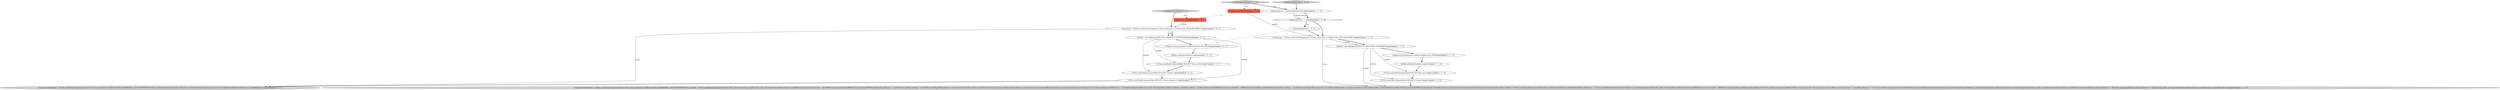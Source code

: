digraph {
15 [style = filled, label = "Group group = UIUtils.createControlGroup(parent,\"Virtual references\",1,GridData.FILL_BOTH,SWT.DEFAULT)@@@3@@@['0', '0', '1']", fillcolor = white, shape = ellipse image = "AAA0AAABBB3BBB"];
7 [style = filled, label = "Group group = UIUtils.createControlGroup(parent,\"Virtual Unique Keys\",1,GridData.FILL_BOTH,SWT.DEFAULT)@@@7@@@['1', '1', '0']", fillcolor = white, shape = ellipse image = "AAA0AAABBB1BBB"];
17 [style = filled, label = "Composite parent@@@2@@@['0', '0', '1']", fillcolor = tomato, shape = box image = "AAA0AAABBB3BBB"];
12 [style = filled, label = "createUniqueKeysPage['0', '1', '0']", fillcolor = lightgray, shape = diamond image = "AAA0AAABBB2BBB"];
6 [style = filled, label = "uniqueConstraint = vEntity.getBestIdentifier()@@@3@@@['1', '1', '0']", fillcolor = white, shape = ellipse image = "AAA0AAABBB1BBB"];
18 [style = filled, label = "refTable.setLayoutData(new GridData(GridData.FILL_BOTH))@@@5@@@['0', '0', '1']", fillcolor = white, shape = ellipse image = "AAA0AAABBB3BBB"];
2 [style = filled, label = "{Composite buttonsPanel = UIUtils.createComposite(group,3)buttonsPanel.setLayoutData(new GridData(GridData.HORIZONTAL_ALIGN_BEGINNING))Button btnAdd = UIUtils.createDialogButton(buttonsPanel,\"Add\",new SelectionAdapter(){@Override public void widgetSelected(SelectionEvent e){DBVEntityConstraint newConstraint = new DBVEntityConstraint(vEntity,DBSEntityConstraintType.VIRTUAL_KEY,vEntity.getName() + \"_uk\")EditConstraintPage editPage = new EditConstraintPage(\"Edit unique key\",newConstraint)if (editPage.edit()) {changeConstraint(newConstraint,editPage)vEntity.addConstraint(newConstraint)createUniqueKeyItem(ukTable,newConstraint)vEntity.persistConfiguration()}}})SelectionAdapter ukEditListener = new SelectionAdapter(){@Override public void widgetSelected(SelectionEvent e){TableItem ukItem = ukTable.getSelection()(0(DBVEntityConstraint virtualUK = (DBVEntityConstraint)ukItem.getData()EditConstraintPage editPage = new EditConstraintPage(\"Edit unique key\",virtualUK)if (editPage.edit()) {changeConstraint(virtualUK,editPage)ukItem.setText(0,DBUtils.getObjectFullName(virtualUK,DBPEvaluationContext.UI))ukItem.setText(1,getConstraintAttrNames(virtualUK))vEntity.persistConfiguration()}}}Button btnEdit = UIUtils.createDialogButton(buttonsPanel,\"Edit\",ukEditListener)btnEdit.setEnabled(false)Button btnRemove = UIUtils.createDialogButton(buttonsPanel,\"Remove\",new SelectionAdapter(){@Override public void widgetSelected(SelectionEvent e){DBVEntityConstraint virtualUK = (DBVEntityConstraint)ukTable.getSelection()(0(.getData()if (!UIUtils.confirmAction(parent.getShell(),\"Delete virtual unique key\",\"Are you sure you want to delete virtual unique key '\" + virtualUK.getName() + \"'?\")) {return}vEntity.removeConstraint(virtualUK)ukTable.remove(ukTable.getSelectionIndices())vEntity.persistConfiguration()}})btnRemove.setEnabled(false)ukTable.addSelectionListener(new SelectionAdapter(){@Override public void widgetSelected(SelectionEvent e){btnRemove.setEnabled(ukTable.getSelectionIndex() >= 0)btnEdit.setEnabled(ukTable.getSelectionIndex() >= 0)}@Override public void widgetDefaultSelected(SelectionEvent e){ukEditListener.widgetSelected(e)}})}@@@13@@@['1', '1', '0']", fillcolor = lightgray, shape = ellipse image = "AAA0AAABBB1BBB"];
1 [style = filled, label = "return@@@5@@@['1', '1', '0']", fillcolor = white, shape = ellipse image = "AAA0AAABBB1BBB"];
20 [style = filled, label = "UIUtils.createTableColumn(refTable,SWT.LEFT,\"Source Table\")@@@7@@@['0', '0', '1']", fillcolor = white, shape = ellipse image = "AAA0AAABBB3BBB"];
4 [style = filled, label = "Composite parent@@@2@@@['1', '1', '0']", fillcolor = tomato, shape = box image = "AAA0AAABBB1BBB"];
9 [style = filled, label = "ukTable.setHeaderVisible(true)@@@10@@@['1', '1', '0']", fillcolor = white, shape = ellipse image = "AAA0AAABBB1BBB"];
11 [style = filled, label = "createUniqueKeysPage['1', '0', '0']", fillcolor = lightgray, shape = diamond image = "AAA0AAABBB1BBB"];
3 [style = filled, label = "UIUtils.createTableColumn(ukTable,SWT.LEFT,\"Columns\")@@@12@@@['1', '1', '0']", fillcolor = white, shape = ellipse image = "AAA0AAABBB1BBB"];
5 [style = filled, label = "ukTable.setLayoutData(new GridData(GridData.FILL_BOTH))@@@9@@@['1', '1', '0']", fillcolor = white, shape = ellipse image = "AAA0AAABBB1BBB"];
19 [style = filled, label = "UIUtils.createTableColumn(refTable,SWT.LEFT,\"Columns\")@@@8@@@['0', '0', '1']", fillcolor = white, shape = ellipse image = "AAA0AAABBB3BBB"];
10 [style = filled, label = "UIUtils.createTableColumn(ukTable,SWT.LEFT,\"Key name\")@@@11@@@['1', '1', '0']", fillcolor = white, shape = ellipse image = "AAA0AAABBB1BBB"];
22 [style = filled, label = "UIUtils.createTableColumn(refTable,SWT.LEFT,\"Source Datasource\")@@@9@@@['0', '0', '1']", fillcolor = white, shape = ellipse image = "AAA0AAABBB3BBB"];
13 [style = filled, label = "refTable = new Table(group,SWT.FULL_SELECTION | SWT.BORDER)@@@4@@@['0', '0', '1']", fillcolor = white, shape = ellipse image = "AAA0AAABBB3BBB"];
21 [style = filled, label = "refTable.setHeaderVisible(true)@@@6@@@['0', '0', '1']", fillcolor = white, shape = ellipse image = "AAA0AAABBB3BBB"];
14 [style = filled, label = "createReferencesPage['0', '0', '1']", fillcolor = lightgray, shape = diamond image = "AAA0AAABBB3BBB"];
8 [style = filled, label = "ukTable = new Table(group,SWT.FULL_SELECTION | SWT.BORDER)@@@8@@@['1', '1', '0']", fillcolor = white, shape = ellipse image = "AAA0AAABBB1BBB"];
16 [style = filled, label = "{Composite buttonsPanel = UIUtils.createComposite(group,2)buttonsPanel.setLayoutData(new GridData(GridData.HORIZONTAL_ALIGN_BEGINNING))UIUtils.createDialogButton(buttonsPanel,\"Refresh\",new SelectionAdapter(){@Override public void widgetSelected(SelectionEvent e){}}).setEnabled(false)}@@@10@@@['0', '0', '1']", fillcolor = lightgray, shape = ellipse image = "AAA0AAABBB3BBB"];
0 [style = filled, label = "uniqueConstraint == null@@@4@@@['1', '1', '0']", fillcolor = white, shape = diamond image = "AAA0AAABBB1BBB"];
0->1 [style = dotted, label="true"];
8->10 [style = solid, label="ukTable"];
7->8 [style = bold, label=""];
1->18 [style = dashed, label="0"];
13->20 [style = solid, label="refTable"];
8->5 [style = bold, label=""];
6->0 [style = solid, label="uniqueConstraint"];
3->2 [style = bold, label=""];
17->15 [style = solid, label="parent"];
0->7 [style = bold, label=""];
7->8 [style = solid, label="group"];
6->0 [style = bold, label=""];
22->16 [style = bold, label=""];
19->22 [style = bold, label=""];
4->17 [style = dashed, label="0"];
5->9 [style = bold, label=""];
11->6 [style = bold, label=""];
0->1 [style = bold, label=""];
13->18 [style = bold, label=""];
10->3 [style = bold, label=""];
20->19 [style = bold, label=""];
8->3 [style = solid, label="ukTable"];
12->4 [style = dotted, label="true"];
21->20 [style = bold, label=""];
4->7 [style = solid, label="parent"];
15->13 [style = solid, label="group"];
8->2 [style = solid, label="ukTable"];
15->13 [style = bold, label=""];
7->2 [style = solid, label="group"];
18->21 [style = bold, label=""];
11->4 [style = dotted, label="true"];
1->7 [style = bold, label=""];
13->22 [style = solid, label="refTable"];
14->15 [style = bold, label=""];
15->16 [style = solid, label="group"];
13->19 [style = solid, label="refTable"];
12->6 [style = bold, label=""];
9->10 [style = bold, label=""];
14->17 [style = dotted, label="true"];
}
